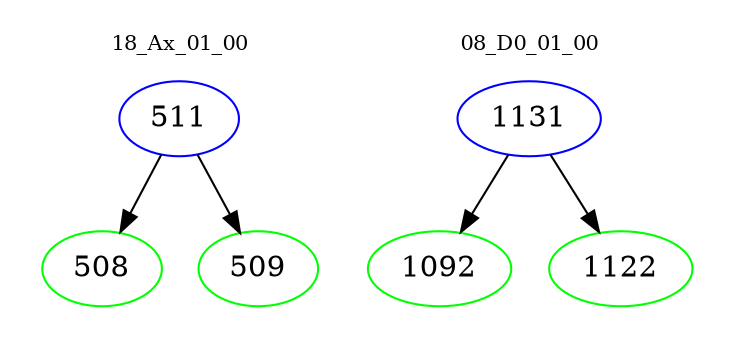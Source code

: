 digraph{
subgraph cluster_0 {
color = white
label = "18_Ax_01_00";
fontsize=10;
T0_511 [label="511", color="blue"]
T0_511 -> T0_508 [color="black"]
T0_508 [label="508", color="green"]
T0_511 -> T0_509 [color="black"]
T0_509 [label="509", color="green"]
}
subgraph cluster_1 {
color = white
label = "08_D0_01_00";
fontsize=10;
T1_1131 [label="1131", color="blue"]
T1_1131 -> T1_1092 [color="black"]
T1_1092 [label="1092", color="green"]
T1_1131 -> T1_1122 [color="black"]
T1_1122 [label="1122", color="green"]
}
}
